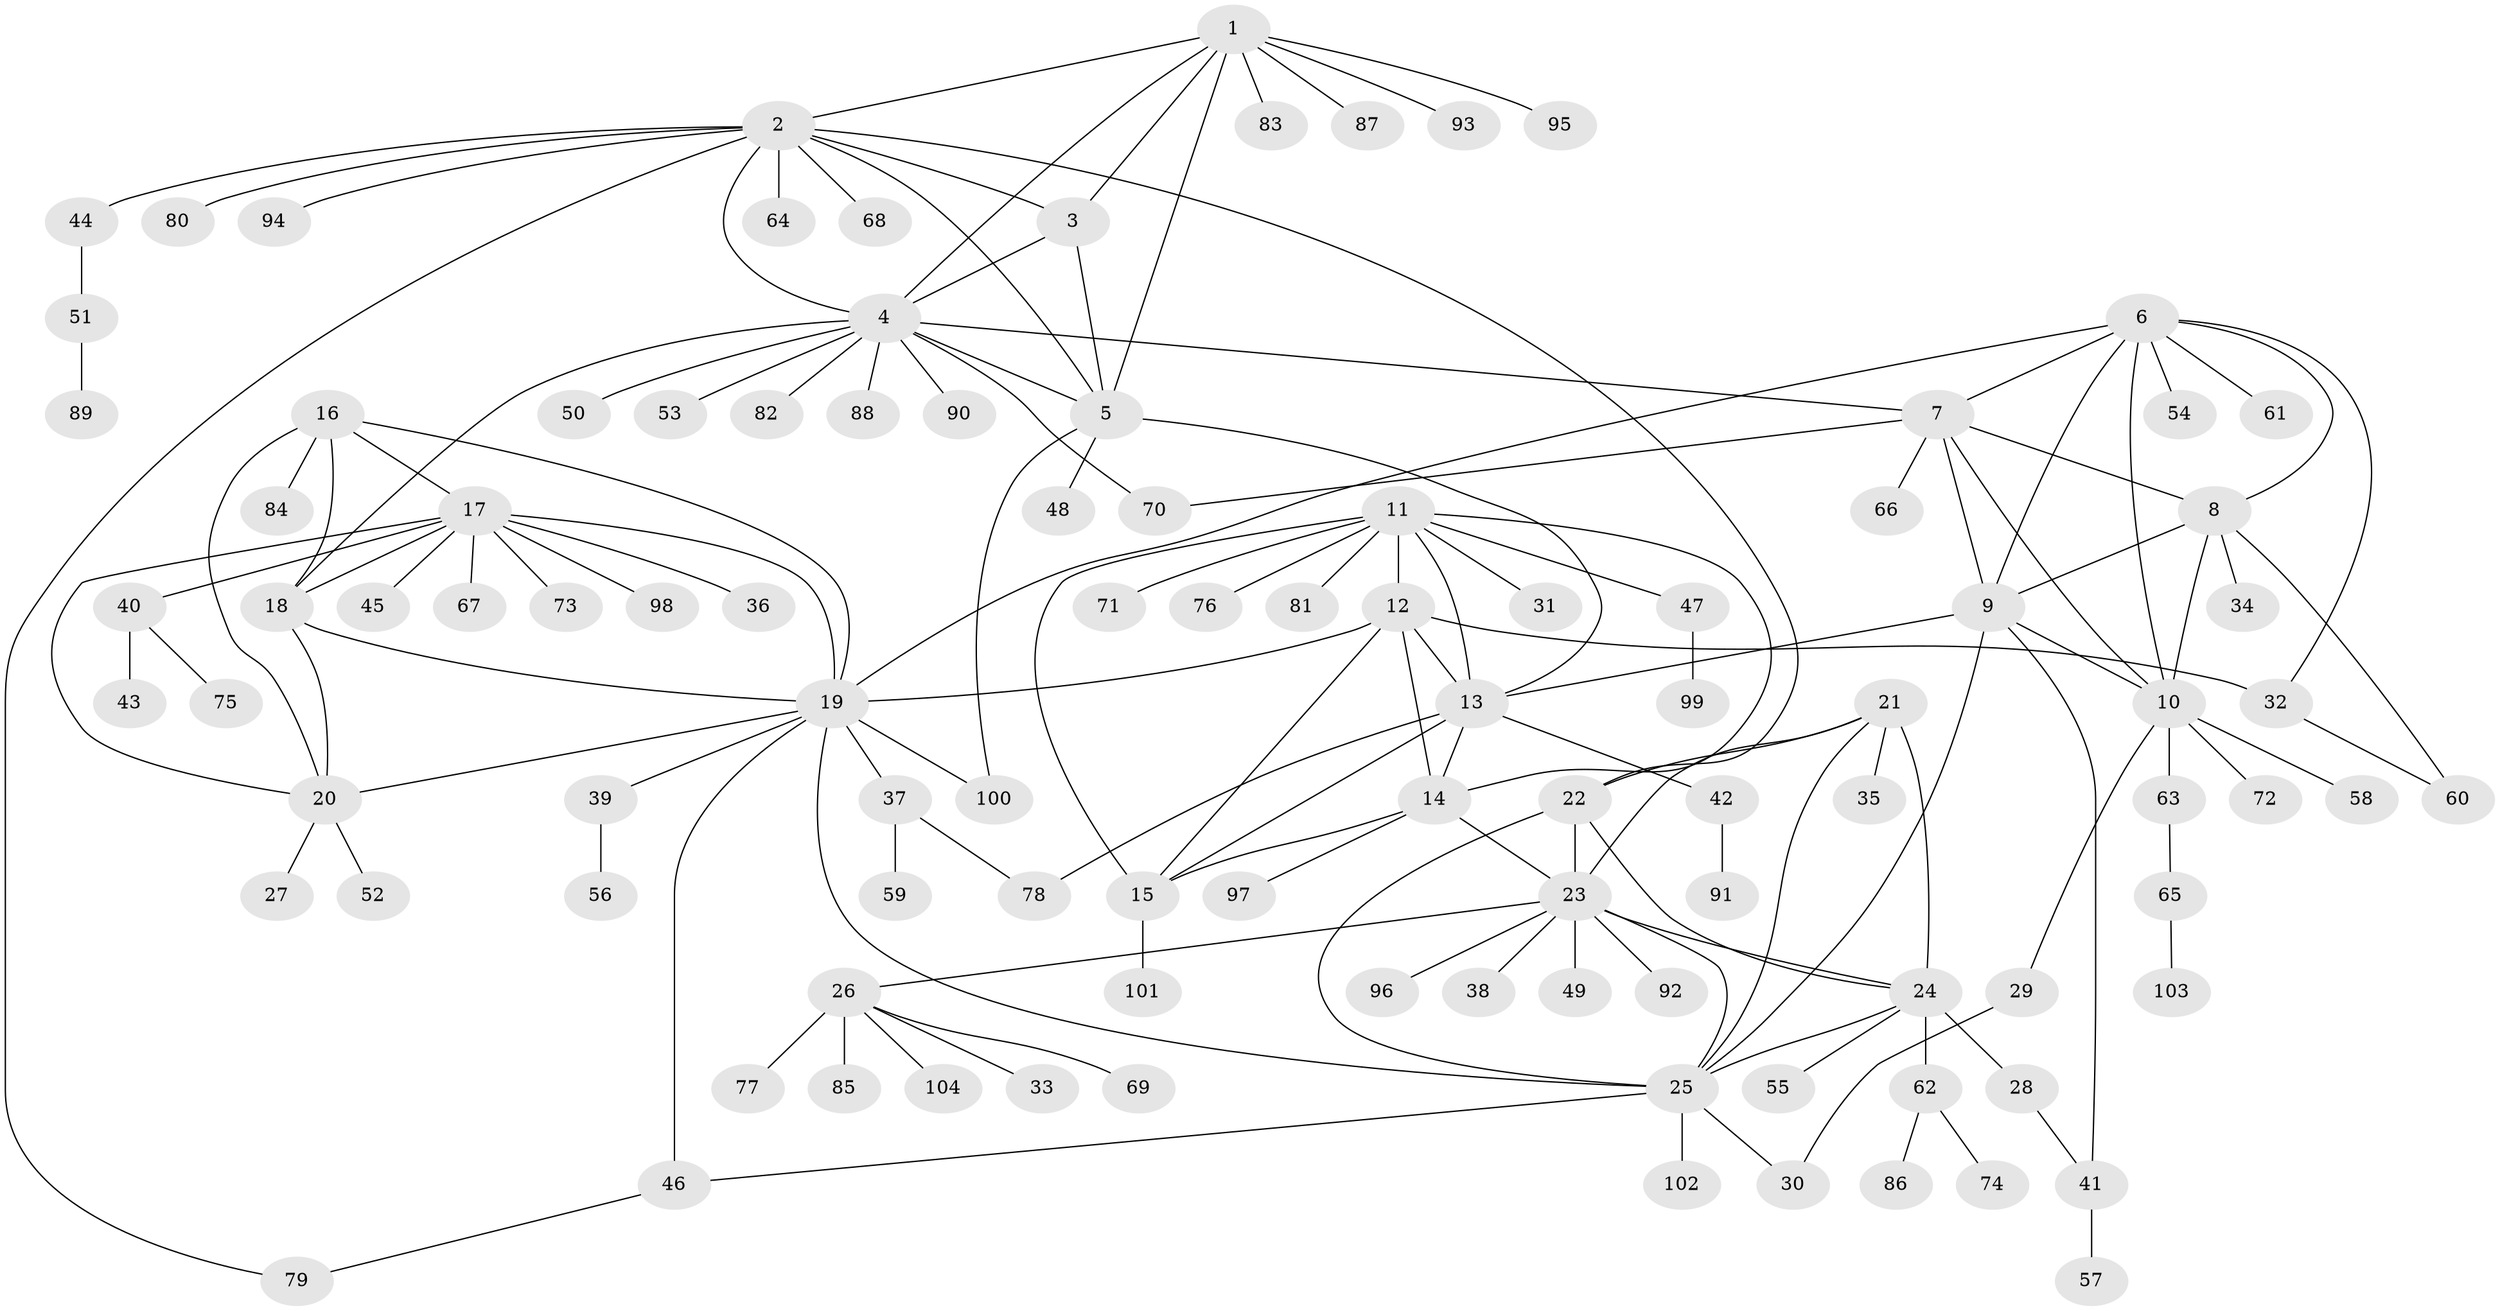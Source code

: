 // coarse degree distribution, {13: 0.012987012987012988, 5: 0.06493506493506493, 9: 0.025974025974025976, 10: 0.03896103896103896, 7: 0.025974025974025976, 8: 0.025974025974025976, 3: 0.06493506493506493, 4: 0.025974025974025976, 2: 0.07792207792207792, 1: 0.6363636363636364}
// Generated by graph-tools (version 1.1) at 2025/52/02/27/25 19:52:14]
// undirected, 104 vertices, 148 edges
graph export_dot {
graph [start="1"]
  node [color=gray90,style=filled];
  1;
  2;
  3;
  4;
  5;
  6;
  7;
  8;
  9;
  10;
  11;
  12;
  13;
  14;
  15;
  16;
  17;
  18;
  19;
  20;
  21;
  22;
  23;
  24;
  25;
  26;
  27;
  28;
  29;
  30;
  31;
  32;
  33;
  34;
  35;
  36;
  37;
  38;
  39;
  40;
  41;
  42;
  43;
  44;
  45;
  46;
  47;
  48;
  49;
  50;
  51;
  52;
  53;
  54;
  55;
  56;
  57;
  58;
  59;
  60;
  61;
  62;
  63;
  64;
  65;
  66;
  67;
  68;
  69;
  70;
  71;
  72;
  73;
  74;
  75;
  76;
  77;
  78;
  79;
  80;
  81;
  82;
  83;
  84;
  85;
  86;
  87;
  88;
  89;
  90;
  91;
  92;
  93;
  94;
  95;
  96;
  97;
  98;
  99;
  100;
  101;
  102;
  103;
  104;
  1 -- 2;
  1 -- 3;
  1 -- 4;
  1 -- 5;
  1 -- 83;
  1 -- 87;
  1 -- 93;
  1 -- 95;
  2 -- 3;
  2 -- 4;
  2 -- 5;
  2 -- 22;
  2 -- 44;
  2 -- 64;
  2 -- 68;
  2 -- 79;
  2 -- 80;
  2 -- 94;
  3 -- 4;
  3 -- 5;
  4 -- 5;
  4 -- 7;
  4 -- 18;
  4 -- 50;
  4 -- 53;
  4 -- 70;
  4 -- 82;
  4 -- 88;
  4 -- 90;
  5 -- 13;
  5 -- 48;
  5 -- 100;
  6 -- 7;
  6 -- 8;
  6 -- 9;
  6 -- 10;
  6 -- 19;
  6 -- 32;
  6 -- 54;
  6 -- 61;
  7 -- 8;
  7 -- 9;
  7 -- 10;
  7 -- 66;
  7 -- 70;
  8 -- 9;
  8 -- 10;
  8 -- 34;
  8 -- 60;
  9 -- 10;
  9 -- 13;
  9 -- 25;
  9 -- 41;
  10 -- 29;
  10 -- 58;
  10 -- 63;
  10 -- 72;
  11 -- 12;
  11 -- 13;
  11 -- 14;
  11 -- 15;
  11 -- 31;
  11 -- 47;
  11 -- 71;
  11 -- 76;
  11 -- 81;
  12 -- 13;
  12 -- 14;
  12 -- 15;
  12 -- 19;
  12 -- 32;
  13 -- 14;
  13 -- 15;
  13 -- 42;
  13 -- 78;
  14 -- 15;
  14 -- 23;
  14 -- 97;
  15 -- 101;
  16 -- 17;
  16 -- 18;
  16 -- 19;
  16 -- 20;
  16 -- 84;
  17 -- 18;
  17 -- 19;
  17 -- 20;
  17 -- 36;
  17 -- 40;
  17 -- 45;
  17 -- 67;
  17 -- 73;
  17 -- 98;
  18 -- 19;
  18 -- 20;
  19 -- 20;
  19 -- 25;
  19 -- 37;
  19 -- 39;
  19 -- 46;
  19 -- 100;
  20 -- 27;
  20 -- 52;
  21 -- 22;
  21 -- 23;
  21 -- 24;
  21 -- 25;
  21 -- 35;
  22 -- 23;
  22 -- 24;
  22 -- 25;
  23 -- 24;
  23 -- 25;
  23 -- 26;
  23 -- 38;
  23 -- 49;
  23 -- 92;
  23 -- 96;
  24 -- 25;
  24 -- 28;
  24 -- 55;
  24 -- 62;
  25 -- 30;
  25 -- 46;
  25 -- 102;
  26 -- 33;
  26 -- 69;
  26 -- 77;
  26 -- 85;
  26 -- 104;
  28 -- 41;
  29 -- 30;
  32 -- 60;
  37 -- 59;
  37 -- 78;
  39 -- 56;
  40 -- 43;
  40 -- 75;
  41 -- 57;
  42 -- 91;
  44 -- 51;
  46 -- 79;
  47 -- 99;
  51 -- 89;
  62 -- 74;
  62 -- 86;
  63 -- 65;
  65 -- 103;
}
